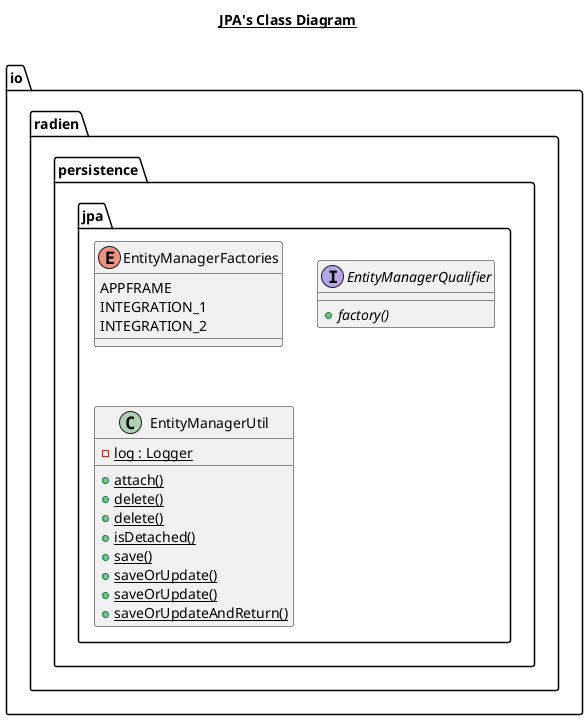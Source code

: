 @startuml

title __JPA's Class Diagram__\n

  namespace io.radien.persistence.jpa {
    enum EntityManagerFactories {
      APPFRAME
      INTEGRATION_1
      INTEGRATION_2
    }
  }
  

  namespace io.radien.persistence.jpa {
    interface io.radien.persistence.jpa.EntityManagerQualifier {
        {abstract} + factory()
    }
  }
  

  namespace io.radien.persistence.jpa {
    class io.radien.persistence.jpa.EntityManagerUtil {
        {static} - log : Logger
        {static} + attach()
        {static} + delete()
        {static} + delete()
        {static} + isDetached()
        {static} + save()
        {static} + saveOrUpdate()
        {static} + saveOrUpdate()
        {static} + saveOrUpdateAndReturn()
    }
  }
  








@enduml
